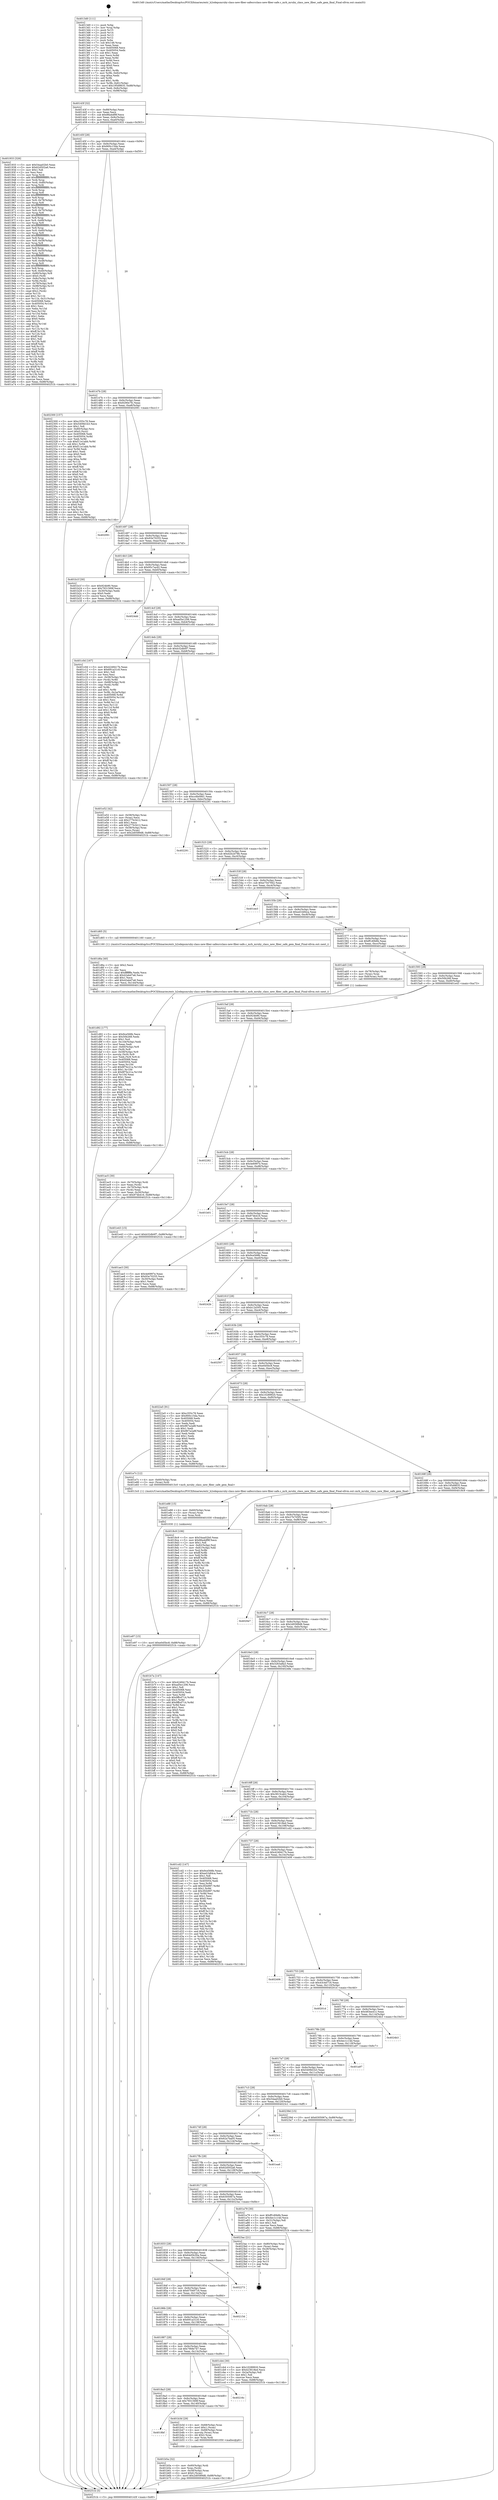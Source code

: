digraph "0x4013d0" {
  label = "0x4013d0 (/mnt/c/Users/mathe/Desktop/tcc/POCII/binaries/extr_h2odepsmruby-class-new-fiber-safesrcclass-new-fiber-safe.c_mrb_mruby_class_new_fiber_safe_gem_final_Final-ollvm.out::main(0))"
  labelloc = "t"
  node[shape=record]

  Entry [label="",width=0.3,height=0.3,shape=circle,fillcolor=black,style=filled]
  "0x40143f" [label="{
     0x40143f [32]\l
     | [instrs]\l
     &nbsp;&nbsp;0x40143f \<+6\>: mov -0x88(%rbp),%eax\l
     &nbsp;&nbsp;0x401445 \<+2\>: mov %eax,%ecx\l
     &nbsp;&nbsp;0x401447 \<+6\>: sub $0x86a4df9f,%ecx\l
     &nbsp;&nbsp;0x40144d \<+6\>: mov %eax,-0x9c(%rbp)\l
     &nbsp;&nbsp;0x401453 \<+6\>: mov %ecx,-0xa0(%rbp)\l
     &nbsp;&nbsp;0x401459 \<+6\>: je 0000000000401933 \<main+0x563\>\l
  }"]
  "0x401933" [label="{
     0x401933 [326]\l
     | [instrs]\l
     &nbsp;&nbsp;0x401933 \<+5\>: mov $0x54aa02b0,%eax\l
     &nbsp;&nbsp;0x401938 \<+5\>: mov $0x62d502a6,%ecx\l
     &nbsp;&nbsp;0x40193d \<+2\>: mov $0x1,%dl\l
     &nbsp;&nbsp;0x40193f \<+2\>: xor %esi,%esi\l
     &nbsp;&nbsp;0x401941 \<+3\>: mov %rsp,%rdi\l
     &nbsp;&nbsp;0x401944 \<+4\>: add $0xfffffffffffffff0,%rdi\l
     &nbsp;&nbsp;0x401948 \<+3\>: mov %rdi,%rsp\l
     &nbsp;&nbsp;0x40194b \<+4\>: mov %rdi,-0x80(%rbp)\l
     &nbsp;&nbsp;0x40194f \<+3\>: mov %rsp,%rdi\l
     &nbsp;&nbsp;0x401952 \<+4\>: add $0xfffffffffffffff0,%rdi\l
     &nbsp;&nbsp;0x401956 \<+3\>: mov %rdi,%rsp\l
     &nbsp;&nbsp;0x401959 \<+3\>: mov %rsp,%r8\l
     &nbsp;&nbsp;0x40195c \<+4\>: add $0xfffffffffffffff0,%r8\l
     &nbsp;&nbsp;0x401960 \<+3\>: mov %r8,%rsp\l
     &nbsp;&nbsp;0x401963 \<+4\>: mov %r8,-0x78(%rbp)\l
     &nbsp;&nbsp;0x401967 \<+3\>: mov %rsp,%r8\l
     &nbsp;&nbsp;0x40196a \<+4\>: add $0xfffffffffffffff0,%r8\l
     &nbsp;&nbsp;0x40196e \<+3\>: mov %r8,%rsp\l
     &nbsp;&nbsp;0x401971 \<+4\>: mov %r8,-0x70(%rbp)\l
     &nbsp;&nbsp;0x401975 \<+3\>: mov %rsp,%r8\l
     &nbsp;&nbsp;0x401978 \<+4\>: add $0xfffffffffffffff0,%r8\l
     &nbsp;&nbsp;0x40197c \<+3\>: mov %r8,%rsp\l
     &nbsp;&nbsp;0x40197f \<+4\>: mov %r8,-0x68(%rbp)\l
     &nbsp;&nbsp;0x401983 \<+3\>: mov %rsp,%r8\l
     &nbsp;&nbsp;0x401986 \<+4\>: add $0xfffffffffffffff0,%r8\l
     &nbsp;&nbsp;0x40198a \<+3\>: mov %r8,%rsp\l
     &nbsp;&nbsp;0x40198d \<+4\>: mov %r8,-0x60(%rbp)\l
     &nbsp;&nbsp;0x401991 \<+3\>: mov %rsp,%r8\l
     &nbsp;&nbsp;0x401994 \<+4\>: add $0xfffffffffffffff0,%r8\l
     &nbsp;&nbsp;0x401998 \<+3\>: mov %r8,%rsp\l
     &nbsp;&nbsp;0x40199b \<+4\>: mov %r8,-0x58(%rbp)\l
     &nbsp;&nbsp;0x40199f \<+3\>: mov %rsp,%r8\l
     &nbsp;&nbsp;0x4019a2 \<+4\>: add $0xfffffffffffffff0,%r8\l
     &nbsp;&nbsp;0x4019a6 \<+3\>: mov %r8,%rsp\l
     &nbsp;&nbsp;0x4019a9 \<+4\>: mov %r8,-0x50(%rbp)\l
     &nbsp;&nbsp;0x4019ad \<+3\>: mov %rsp,%r8\l
     &nbsp;&nbsp;0x4019b0 \<+4\>: add $0xfffffffffffffff0,%r8\l
     &nbsp;&nbsp;0x4019b4 \<+3\>: mov %r8,%rsp\l
     &nbsp;&nbsp;0x4019b7 \<+4\>: mov %r8,-0x48(%rbp)\l
     &nbsp;&nbsp;0x4019bb \<+3\>: mov %rsp,%r8\l
     &nbsp;&nbsp;0x4019be \<+4\>: add $0xfffffffffffffff0,%r8\l
     &nbsp;&nbsp;0x4019c2 \<+3\>: mov %r8,%rsp\l
     &nbsp;&nbsp;0x4019c5 \<+4\>: mov %r8,-0x40(%rbp)\l
     &nbsp;&nbsp;0x4019c9 \<+4\>: mov -0x80(%rbp),%r8\l
     &nbsp;&nbsp;0x4019cd \<+7\>: movl $0x0,(%r8)\l
     &nbsp;&nbsp;0x4019d4 \<+7\>: mov -0x8c(%rbp),%r9d\l
     &nbsp;&nbsp;0x4019db \<+3\>: mov %r9d,(%rdi)\l
     &nbsp;&nbsp;0x4019de \<+4\>: mov -0x78(%rbp),%r8\l
     &nbsp;&nbsp;0x4019e2 \<+7\>: mov -0x98(%rbp),%r10\l
     &nbsp;&nbsp;0x4019e9 \<+3\>: mov %r10,(%r8)\l
     &nbsp;&nbsp;0x4019ec \<+3\>: cmpl $0x2,(%rdi)\l
     &nbsp;&nbsp;0x4019ef \<+4\>: setne %r11b\l
     &nbsp;&nbsp;0x4019f3 \<+4\>: and $0x1,%r11b\l
     &nbsp;&nbsp;0x4019f7 \<+4\>: mov %r11b,-0x31(%rbp)\l
     &nbsp;&nbsp;0x4019fb \<+7\>: mov 0x405068,%ebx\l
     &nbsp;&nbsp;0x401a02 \<+8\>: mov 0x405054,%r14d\l
     &nbsp;&nbsp;0x401a0a \<+3\>: sub $0x1,%esi\l
     &nbsp;&nbsp;0x401a0d \<+3\>: mov %ebx,%r15d\l
     &nbsp;&nbsp;0x401a10 \<+3\>: add %esi,%r15d\l
     &nbsp;&nbsp;0x401a13 \<+4\>: imul %r15d,%ebx\l
     &nbsp;&nbsp;0x401a17 \<+3\>: and $0x1,%ebx\l
     &nbsp;&nbsp;0x401a1a \<+3\>: cmp $0x0,%ebx\l
     &nbsp;&nbsp;0x401a1d \<+4\>: sete %r11b\l
     &nbsp;&nbsp;0x401a21 \<+4\>: cmp $0xa,%r14d\l
     &nbsp;&nbsp;0x401a25 \<+4\>: setl %r12b\l
     &nbsp;&nbsp;0x401a29 \<+3\>: mov %r11b,%r13b\l
     &nbsp;&nbsp;0x401a2c \<+4\>: xor $0xff,%r13b\l
     &nbsp;&nbsp;0x401a30 \<+3\>: mov %r12b,%sil\l
     &nbsp;&nbsp;0x401a33 \<+4\>: xor $0xff,%sil\l
     &nbsp;&nbsp;0x401a37 \<+3\>: xor $0x1,%dl\l
     &nbsp;&nbsp;0x401a3a \<+3\>: mov %r13b,%dil\l
     &nbsp;&nbsp;0x401a3d \<+4\>: and $0xff,%dil\l
     &nbsp;&nbsp;0x401a41 \<+3\>: and %dl,%r11b\l
     &nbsp;&nbsp;0x401a44 \<+3\>: mov %sil,%r8b\l
     &nbsp;&nbsp;0x401a47 \<+4\>: and $0xff,%r8b\l
     &nbsp;&nbsp;0x401a4b \<+3\>: and %dl,%r12b\l
     &nbsp;&nbsp;0x401a4e \<+3\>: or %r11b,%dil\l
     &nbsp;&nbsp;0x401a51 \<+3\>: or %r12b,%r8b\l
     &nbsp;&nbsp;0x401a54 \<+3\>: xor %r8b,%dil\l
     &nbsp;&nbsp;0x401a57 \<+3\>: or %sil,%r13b\l
     &nbsp;&nbsp;0x401a5a \<+4\>: xor $0xff,%r13b\l
     &nbsp;&nbsp;0x401a5e \<+3\>: or $0x1,%dl\l
     &nbsp;&nbsp;0x401a61 \<+3\>: and %dl,%r13b\l
     &nbsp;&nbsp;0x401a64 \<+3\>: or %r13b,%dil\l
     &nbsp;&nbsp;0x401a67 \<+4\>: test $0x1,%dil\l
     &nbsp;&nbsp;0x401a6b \<+3\>: cmovne %ecx,%eax\l
     &nbsp;&nbsp;0x401a6e \<+6\>: mov %eax,-0x88(%rbp)\l
     &nbsp;&nbsp;0x401a74 \<+5\>: jmp 000000000040251b \<main+0x114b\>\l
  }"]
  "0x40145f" [label="{
     0x40145f [28]\l
     | [instrs]\l
     &nbsp;&nbsp;0x40145f \<+5\>: jmp 0000000000401464 \<main+0x94\>\l
     &nbsp;&nbsp;0x401464 \<+6\>: mov -0x9c(%rbp),%eax\l
     &nbsp;&nbsp;0x40146a \<+5\>: sub $0x900c15da,%eax\l
     &nbsp;&nbsp;0x40146f \<+6\>: mov %eax,-0xa4(%rbp)\l
     &nbsp;&nbsp;0x401475 \<+6\>: je 0000000000402300 \<main+0xf30\>\l
  }"]
  Exit [label="",width=0.3,height=0.3,shape=circle,fillcolor=black,style=filled,peripheries=2]
  "0x402300" [label="{
     0x402300 [157]\l
     | [instrs]\l
     &nbsp;&nbsp;0x402300 \<+5\>: mov $0xc355c78,%eax\l
     &nbsp;&nbsp;0x402305 \<+5\>: mov $0x5409d1b3,%ecx\l
     &nbsp;&nbsp;0x40230a \<+2\>: mov $0x1,%dl\l
     &nbsp;&nbsp;0x40230c \<+4\>: mov -0x80(%rbp),%rsi\l
     &nbsp;&nbsp;0x402310 \<+6\>: movl $0x0,(%rsi)\l
     &nbsp;&nbsp;0x402316 \<+7\>: mov 0x405068,%edi\l
     &nbsp;&nbsp;0x40231d \<+8\>: mov 0x405054,%r8d\l
     &nbsp;&nbsp;0x402325 \<+3\>: mov %edi,%r9d\l
     &nbsp;&nbsp;0x402328 \<+7\>: sub $0xf11e1abb,%r9d\l
     &nbsp;&nbsp;0x40232f \<+4\>: sub $0x1,%r9d\l
     &nbsp;&nbsp;0x402333 \<+7\>: add $0xf11e1abb,%r9d\l
     &nbsp;&nbsp;0x40233a \<+4\>: imul %r9d,%edi\l
     &nbsp;&nbsp;0x40233e \<+3\>: and $0x1,%edi\l
     &nbsp;&nbsp;0x402341 \<+3\>: cmp $0x0,%edi\l
     &nbsp;&nbsp;0x402344 \<+4\>: sete %r10b\l
     &nbsp;&nbsp;0x402348 \<+4\>: cmp $0xa,%r8d\l
     &nbsp;&nbsp;0x40234c \<+4\>: setl %r11b\l
     &nbsp;&nbsp;0x402350 \<+3\>: mov %r10b,%bl\l
     &nbsp;&nbsp;0x402353 \<+3\>: xor $0xff,%bl\l
     &nbsp;&nbsp;0x402356 \<+3\>: mov %r11b,%r14b\l
     &nbsp;&nbsp;0x402359 \<+4\>: xor $0xff,%r14b\l
     &nbsp;&nbsp;0x40235d \<+3\>: xor $0x0,%dl\l
     &nbsp;&nbsp;0x402360 \<+3\>: mov %bl,%r15b\l
     &nbsp;&nbsp;0x402363 \<+4\>: and $0x0,%r15b\l
     &nbsp;&nbsp;0x402367 \<+3\>: and %dl,%r10b\l
     &nbsp;&nbsp;0x40236a \<+3\>: mov %r14b,%r12b\l
     &nbsp;&nbsp;0x40236d \<+4\>: and $0x0,%r12b\l
     &nbsp;&nbsp;0x402371 \<+3\>: and %dl,%r11b\l
     &nbsp;&nbsp;0x402374 \<+3\>: or %r10b,%r15b\l
     &nbsp;&nbsp;0x402377 \<+3\>: or %r11b,%r12b\l
     &nbsp;&nbsp;0x40237a \<+3\>: xor %r12b,%r15b\l
     &nbsp;&nbsp;0x40237d \<+3\>: or %r14b,%bl\l
     &nbsp;&nbsp;0x402380 \<+3\>: xor $0xff,%bl\l
     &nbsp;&nbsp;0x402383 \<+3\>: or $0x0,%dl\l
     &nbsp;&nbsp;0x402386 \<+2\>: and %dl,%bl\l
     &nbsp;&nbsp;0x402388 \<+3\>: or %bl,%r15b\l
     &nbsp;&nbsp;0x40238b \<+4\>: test $0x1,%r15b\l
     &nbsp;&nbsp;0x40238f \<+3\>: cmovne %ecx,%eax\l
     &nbsp;&nbsp;0x402392 \<+6\>: mov %eax,-0x88(%rbp)\l
     &nbsp;&nbsp;0x402398 \<+5\>: jmp 000000000040251b \<main+0x114b\>\l
  }"]
  "0x40147b" [label="{
     0x40147b [28]\l
     | [instrs]\l
     &nbsp;&nbsp;0x40147b \<+5\>: jmp 0000000000401480 \<main+0xb0\>\l
     &nbsp;&nbsp;0x401480 \<+6\>: mov -0x9c(%rbp),%eax\l
     &nbsp;&nbsp;0x401486 \<+5\>: sub $0x9290e7fc,%eax\l
     &nbsp;&nbsp;0x40148b \<+6\>: mov %eax,-0xa8(%rbp)\l
     &nbsp;&nbsp;0x401491 \<+6\>: je 0000000000402091 \<main+0xcc1\>\l
  }"]
  "0x401e97" [label="{
     0x401e97 [15]\l
     | [instrs]\l
     &nbsp;&nbsp;0x401e97 \<+10\>: movl $0xe0d5bc8,-0x88(%rbp)\l
     &nbsp;&nbsp;0x401ea1 \<+5\>: jmp 000000000040251b \<main+0x114b\>\l
  }"]
  "0x402091" [label="{
     0x402091\l
  }", style=dashed]
  "0x401497" [label="{
     0x401497 [28]\l
     | [instrs]\l
     &nbsp;&nbsp;0x401497 \<+5\>: jmp 000000000040149c \<main+0xcc\>\l
     &nbsp;&nbsp;0x40149c \<+6\>: mov -0x9c(%rbp),%eax\l
     &nbsp;&nbsp;0x4014a2 \<+5\>: sub $0x93e70255,%eax\l
     &nbsp;&nbsp;0x4014a7 \<+6\>: mov %eax,-0xac(%rbp)\l
     &nbsp;&nbsp;0x4014ad \<+6\>: je 0000000000401b1f \<main+0x74f\>\l
  }"]
  "0x401e88" [label="{
     0x401e88 [15]\l
     | [instrs]\l
     &nbsp;&nbsp;0x401e88 \<+4\>: mov -0x60(%rbp),%rax\l
     &nbsp;&nbsp;0x401e8c \<+3\>: mov (%rax),%rax\l
     &nbsp;&nbsp;0x401e8f \<+3\>: mov %rax,%rdi\l
     &nbsp;&nbsp;0x401e92 \<+5\>: call 0000000000401030 \<free@plt\>\l
     | [calls]\l
     &nbsp;&nbsp;0x401030 \{1\} (unknown)\l
  }"]
  "0x401b1f" [label="{
     0x401b1f [30]\l
     | [instrs]\l
     &nbsp;&nbsp;0x401b1f \<+5\>: mov $0x924b90,%eax\l
     &nbsp;&nbsp;0x401b24 \<+5\>: mov $0x7931569f,%ecx\l
     &nbsp;&nbsp;0x401b29 \<+3\>: mov -0x30(%rbp),%edx\l
     &nbsp;&nbsp;0x401b2c \<+3\>: cmp $0x0,%edx\l
     &nbsp;&nbsp;0x401b2f \<+3\>: cmove %ecx,%eax\l
     &nbsp;&nbsp;0x401b32 \<+6\>: mov %eax,-0x88(%rbp)\l
     &nbsp;&nbsp;0x401b38 \<+5\>: jmp 000000000040251b \<main+0x114b\>\l
  }"]
  "0x4014b3" [label="{
     0x4014b3 [28]\l
     | [instrs]\l
     &nbsp;&nbsp;0x4014b3 \<+5\>: jmp 00000000004014b8 \<main+0xe8\>\l
     &nbsp;&nbsp;0x4014b8 \<+6\>: mov -0x9c(%rbp),%eax\l
     &nbsp;&nbsp;0x4014be \<+5\>: sub $0x95c7acd2,%eax\l
     &nbsp;&nbsp;0x4014c3 \<+6\>: mov %eax,-0xb0(%rbp)\l
     &nbsp;&nbsp;0x4014c9 \<+6\>: je 00000000004024dd \<main+0x110d\>\l
  }"]
  "0x401d92" [label="{
     0x401d92 [177]\l
     | [instrs]\l
     &nbsp;&nbsp;0x401d92 \<+5\>: mov $0x9ce568b,%ecx\l
     &nbsp;&nbsp;0x401d97 \<+5\>: mov $0x50b268,%edx\l
     &nbsp;&nbsp;0x401d9c \<+3\>: mov $0x1,%sil\l
     &nbsp;&nbsp;0x401d9f \<+6\>: mov -0x144(%rbp),%edi\l
     &nbsp;&nbsp;0x401da5 \<+3\>: imul %eax,%edi\l
     &nbsp;&nbsp;0x401da8 \<+4\>: mov -0x60(%rbp),%r8\l
     &nbsp;&nbsp;0x401dac \<+3\>: mov (%r8),%r8\l
     &nbsp;&nbsp;0x401daf \<+4\>: mov -0x58(%rbp),%r9\l
     &nbsp;&nbsp;0x401db3 \<+3\>: movslq (%r9),%r9\l
     &nbsp;&nbsp;0x401db6 \<+4\>: mov %edi,(%r8,%r9,4)\l
     &nbsp;&nbsp;0x401dba \<+7\>: mov 0x405068,%eax\l
     &nbsp;&nbsp;0x401dc1 \<+7\>: mov 0x405054,%edi\l
     &nbsp;&nbsp;0x401dc8 \<+3\>: mov %eax,%r10d\l
     &nbsp;&nbsp;0x401dcb \<+7\>: add $0x8f7bc21a,%r10d\l
     &nbsp;&nbsp;0x401dd2 \<+4\>: sub $0x1,%r10d\l
     &nbsp;&nbsp;0x401dd6 \<+7\>: sub $0x8f7bc21a,%r10d\l
     &nbsp;&nbsp;0x401ddd \<+4\>: imul %r10d,%eax\l
     &nbsp;&nbsp;0x401de1 \<+3\>: and $0x1,%eax\l
     &nbsp;&nbsp;0x401de4 \<+3\>: cmp $0x0,%eax\l
     &nbsp;&nbsp;0x401de7 \<+4\>: sete %r11b\l
     &nbsp;&nbsp;0x401deb \<+3\>: cmp $0xa,%edi\l
     &nbsp;&nbsp;0x401dee \<+3\>: setl %bl\l
     &nbsp;&nbsp;0x401df1 \<+3\>: mov %r11b,%r14b\l
     &nbsp;&nbsp;0x401df4 \<+4\>: xor $0xff,%r14b\l
     &nbsp;&nbsp;0x401df8 \<+3\>: mov %bl,%r15b\l
     &nbsp;&nbsp;0x401dfb \<+4\>: xor $0xff,%r15b\l
     &nbsp;&nbsp;0x401dff \<+4\>: xor $0x0,%sil\l
     &nbsp;&nbsp;0x401e03 \<+3\>: mov %r14b,%r12b\l
     &nbsp;&nbsp;0x401e06 \<+4\>: and $0x0,%r12b\l
     &nbsp;&nbsp;0x401e0a \<+3\>: and %sil,%r11b\l
     &nbsp;&nbsp;0x401e0d \<+3\>: mov %r15b,%r13b\l
     &nbsp;&nbsp;0x401e10 \<+4\>: and $0x0,%r13b\l
     &nbsp;&nbsp;0x401e14 \<+3\>: and %sil,%bl\l
     &nbsp;&nbsp;0x401e17 \<+3\>: or %r11b,%r12b\l
     &nbsp;&nbsp;0x401e1a \<+3\>: or %bl,%r13b\l
     &nbsp;&nbsp;0x401e1d \<+3\>: xor %r13b,%r12b\l
     &nbsp;&nbsp;0x401e20 \<+3\>: or %r15b,%r14b\l
     &nbsp;&nbsp;0x401e23 \<+4\>: xor $0xff,%r14b\l
     &nbsp;&nbsp;0x401e27 \<+4\>: or $0x0,%sil\l
     &nbsp;&nbsp;0x401e2b \<+3\>: and %sil,%r14b\l
     &nbsp;&nbsp;0x401e2e \<+3\>: or %r14b,%r12b\l
     &nbsp;&nbsp;0x401e31 \<+4\>: test $0x1,%r12b\l
     &nbsp;&nbsp;0x401e35 \<+3\>: cmovne %edx,%ecx\l
     &nbsp;&nbsp;0x401e38 \<+6\>: mov %ecx,-0x88(%rbp)\l
     &nbsp;&nbsp;0x401e3e \<+5\>: jmp 000000000040251b \<main+0x114b\>\l
  }"]
  "0x4024dd" [label="{
     0x4024dd\l
  }", style=dashed]
  "0x4014cf" [label="{
     0x4014cf [28]\l
     | [instrs]\l
     &nbsp;&nbsp;0x4014cf \<+5\>: jmp 00000000004014d4 \<main+0x104\>\l
     &nbsp;&nbsp;0x4014d4 \<+6\>: mov -0x9c(%rbp),%eax\l
     &nbsp;&nbsp;0x4014da \<+5\>: sub $0xad5e1206,%eax\l
     &nbsp;&nbsp;0x4014df \<+6\>: mov %eax,-0xb4(%rbp)\l
     &nbsp;&nbsp;0x4014e5 \<+6\>: je 0000000000401c0d \<main+0x83d\>\l
  }"]
  "0x401d6a" [label="{
     0x401d6a [40]\l
     | [instrs]\l
     &nbsp;&nbsp;0x401d6a \<+5\>: mov $0x2,%ecx\l
     &nbsp;&nbsp;0x401d6f \<+1\>: cltd\l
     &nbsp;&nbsp;0x401d70 \<+2\>: idiv %ecx\l
     &nbsp;&nbsp;0x401d72 \<+6\>: imul $0xfffffffe,%edx,%ecx\l
     &nbsp;&nbsp;0x401d78 \<+6\>: sub $0x42abd7a6,%ecx\l
     &nbsp;&nbsp;0x401d7e \<+3\>: add $0x1,%ecx\l
     &nbsp;&nbsp;0x401d81 \<+6\>: add $0x42abd7a6,%ecx\l
     &nbsp;&nbsp;0x401d87 \<+6\>: mov %ecx,-0x144(%rbp)\l
     &nbsp;&nbsp;0x401d8d \<+5\>: call 0000000000401160 \<next_i\>\l
     | [calls]\l
     &nbsp;&nbsp;0x401160 \{1\} (/mnt/c/Users/mathe/Desktop/tcc/POCII/binaries/extr_h2odepsmruby-class-new-fiber-safesrcclass-new-fiber-safe.c_mrb_mruby_class_new_fiber_safe_gem_final_Final-ollvm.out::next_i)\l
  }"]
  "0x401c0d" [label="{
     0x401c0d [167]\l
     | [instrs]\l
     &nbsp;&nbsp;0x401c0d \<+5\>: mov $0x4249417b,%eax\l
     &nbsp;&nbsp;0x401c12 \<+5\>: mov $0x691a31c0,%ecx\l
     &nbsp;&nbsp;0x401c17 \<+2\>: mov $0x1,%dl\l
     &nbsp;&nbsp;0x401c19 \<+2\>: xor %esi,%esi\l
     &nbsp;&nbsp;0x401c1b \<+4\>: mov -0x58(%rbp),%rdi\l
     &nbsp;&nbsp;0x401c1f \<+3\>: mov (%rdi),%r8d\l
     &nbsp;&nbsp;0x401c22 \<+4\>: mov -0x68(%rbp),%rdi\l
     &nbsp;&nbsp;0x401c26 \<+3\>: cmp (%rdi),%r8d\l
     &nbsp;&nbsp;0x401c29 \<+4\>: setl %r9b\l
     &nbsp;&nbsp;0x401c2d \<+4\>: and $0x1,%r9b\l
     &nbsp;&nbsp;0x401c31 \<+4\>: mov %r9b,-0x2a(%rbp)\l
     &nbsp;&nbsp;0x401c35 \<+8\>: mov 0x405068,%r8d\l
     &nbsp;&nbsp;0x401c3d \<+8\>: mov 0x405054,%r10d\l
     &nbsp;&nbsp;0x401c45 \<+3\>: sub $0x1,%esi\l
     &nbsp;&nbsp;0x401c48 \<+3\>: mov %r8d,%r11d\l
     &nbsp;&nbsp;0x401c4b \<+3\>: add %esi,%r11d\l
     &nbsp;&nbsp;0x401c4e \<+4\>: imul %r11d,%r8d\l
     &nbsp;&nbsp;0x401c52 \<+4\>: and $0x1,%r8d\l
     &nbsp;&nbsp;0x401c56 \<+4\>: cmp $0x0,%r8d\l
     &nbsp;&nbsp;0x401c5a \<+4\>: sete %r9b\l
     &nbsp;&nbsp;0x401c5e \<+4\>: cmp $0xa,%r10d\l
     &nbsp;&nbsp;0x401c62 \<+3\>: setl %bl\l
     &nbsp;&nbsp;0x401c65 \<+3\>: mov %r9b,%r14b\l
     &nbsp;&nbsp;0x401c68 \<+4\>: xor $0xff,%r14b\l
     &nbsp;&nbsp;0x401c6c \<+3\>: mov %bl,%r15b\l
     &nbsp;&nbsp;0x401c6f \<+4\>: xor $0xff,%r15b\l
     &nbsp;&nbsp;0x401c73 \<+3\>: xor $0x1,%dl\l
     &nbsp;&nbsp;0x401c76 \<+3\>: mov %r14b,%r12b\l
     &nbsp;&nbsp;0x401c79 \<+4\>: and $0xff,%r12b\l
     &nbsp;&nbsp;0x401c7d \<+3\>: and %dl,%r9b\l
     &nbsp;&nbsp;0x401c80 \<+3\>: mov %r15b,%r13b\l
     &nbsp;&nbsp;0x401c83 \<+4\>: and $0xff,%r13b\l
     &nbsp;&nbsp;0x401c87 \<+2\>: and %dl,%bl\l
     &nbsp;&nbsp;0x401c89 \<+3\>: or %r9b,%r12b\l
     &nbsp;&nbsp;0x401c8c \<+3\>: or %bl,%r13b\l
     &nbsp;&nbsp;0x401c8f \<+3\>: xor %r13b,%r12b\l
     &nbsp;&nbsp;0x401c92 \<+3\>: or %r15b,%r14b\l
     &nbsp;&nbsp;0x401c95 \<+4\>: xor $0xff,%r14b\l
     &nbsp;&nbsp;0x401c99 \<+3\>: or $0x1,%dl\l
     &nbsp;&nbsp;0x401c9c \<+3\>: and %dl,%r14b\l
     &nbsp;&nbsp;0x401c9f \<+3\>: or %r14b,%r12b\l
     &nbsp;&nbsp;0x401ca2 \<+4\>: test $0x1,%r12b\l
     &nbsp;&nbsp;0x401ca6 \<+3\>: cmovne %ecx,%eax\l
     &nbsp;&nbsp;0x401ca9 \<+6\>: mov %eax,-0x88(%rbp)\l
     &nbsp;&nbsp;0x401caf \<+5\>: jmp 000000000040251b \<main+0x114b\>\l
  }"]
  "0x4014eb" [label="{
     0x4014eb [28]\l
     | [instrs]\l
     &nbsp;&nbsp;0x4014eb \<+5\>: jmp 00000000004014f0 \<main+0x120\>\l
     &nbsp;&nbsp;0x4014f0 \<+6\>: mov -0x9c(%rbp),%eax\l
     &nbsp;&nbsp;0x4014f6 \<+5\>: sub $0xb32db0f7,%eax\l
     &nbsp;&nbsp;0x4014fb \<+6\>: mov %eax,-0xb8(%rbp)\l
     &nbsp;&nbsp;0x401501 \<+6\>: je 0000000000401e52 \<main+0xa82\>\l
  }"]
  "0x401b5a" [label="{
     0x401b5a [32]\l
     | [instrs]\l
     &nbsp;&nbsp;0x401b5a \<+4\>: mov -0x60(%rbp),%rdi\l
     &nbsp;&nbsp;0x401b5e \<+3\>: mov %rax,(%rdi)\l
     &nbsp;&nbsp;0x401b61 \<+4\>: mov -0x58(%rbp),%rax\l
     &nbsp;&nbsp;0x401b65 \<+6\>: movl $0x0,(%rax)\l
     &nbsp;&nbsp;0x401b6b \<+10\>: movl $0x2d0589d8,-0x88(%rbp)\l
     &nbsp;&nbsp;0x401b75 \<+5\>: jmp 000000000040251b \<main+0x114b\>\l
  }"]
  "0x401e52" [label="{
     0x401e52 [42]\l
     | [instrs]\l
     &nbsp;&nbsp;0x401e52 \<+4\>: mov -0x58(%rbp),%rax\l
     &nbsp;&nbsp;0x401e56 \<+2\>: mov (%rax),%ecx\l
     &nbsp;&nbsp;0x401e58 \<+6\>: sub $0x277b3412,%ecx\l
     &nbsp;&nbsp;0x401e5e \<+3\>: add $0x1,%ecx\l
     &nbsp;&nbsp;0x401e61 \<+6\>: add $0x277b3412,%ecx\l
     &nbsp;&nbsp;0x401e67 \<+4\>: mov -0x58(%rbp),%rax\l
     &nbsp;&nbsp;0x401e6b \<+2\>: mov %ecx,(%rax)\l
     &nbsp;&nbsp;0x401e6d \<+10\>: movl $0x2d0589d8,-0x88(%rbp)\l
     &nbsp;&nbsp;0x401e77 \<+5\>: jmp 000000000040251b \<main+0x114b\>\l
  }"]
  "0x401507" [label="{
     0x401507 [28]\l
     | [instrs]\l
     &nbsp;&nbsp;0x401507 \<+5\>: jmp 000000000040150c \<main+0x13c\>\l
     &nbsp;&nbsp;0x40150c \<+6\>: mov -0x9c(%rbp),%eax\l
     &nbsp;&nbsp;0x401512 \<+5\>: sub $0xcc6b09d1,%eax\l
     &nbsp;&nbsp;0x401517 \<+6\>: mov %eax,-0xbc(%rbp)\l
     &nbsp;&nbsp;0x40151d \<+6\>: je 0000000000402291 \<main+0xec1\>\l
  }"]
  "0x4018bf" [label="{
     0x4018bf\l
  }", style=dashed]
  "0x402291" [label="{
     0x402291\l
  }", style=dashed]
  "0x401523" [label="{
     0x401523 [28]\l
     | [instrs]\l
     &nbsp;&nbsp;0x401523 \<+5\>: jmp 0000000000401528 \<main+0x158\>\l
     &nbsp;&nbsp;0x401528 \<+6\>: mov -0x9c(%rbp),%eax\l
     &nbsp;&nbsp;0x40152e \<+5\>: sub $0xd2b2d78b,%eax\l
     &nbsp;&nbsp;0x401533 \<+6\>: mov %eax,-0xc0(%rbp)\l
     &nbsp;&nbsp;0x401539 \<+6\>: je 000000000040203b \<main+0xc6b\>\l
  }"]
  "0x401b3d" [label="{
     0x401b3d [29]\l
     | [instrs]\l
     &nbsp;&nbsp;0x401b3d \<+4\>: mov -0x68(%rbp),%rax\l
     &nbsp;&nbsp;0x401b41 \<+6\>: movl $0x1,(%rax)\l
     &nbsp;&nbsp;0x401b47 \<+4\>: mov -0x68(%rbp),%rax\l
     &nbsp;&nbsp;0x401b4b \<+3\>: movslq (%rax),%rax\l
     &nbsp;&nbsp;0x401b4e \<+4\>: shl $0x2,%rax\l
     &nbsp;&nbsp;0x401b52 \<+3\>: mov %rax,%rdi\l
     &nbsp;&nbsp;0x401b55 \<+5\>: call 0000000000401050 \<malloc@plt\>\l
     | [calls]\l
     &nbsp;&nbsp;0x401050 \{1\} (unknown)\l
  }"]
  "0x40203b" [label="{
     0x40203b\l
  }", style=dashed]
  "0x40153f" [label="{
     0x40153f [28]\l
     | [instrs]\l
     &nbsp;&nbsp;0x40153f \<+5\>: jmp 0000000000401544 \<main+0x174\>\l
     &nbsp;&nbsp;0x401544 \<+6\>: mov -0x9c(%rbp),%eax\l
     &nbsp;&nbsp;0x40154a \<+5\>: sub $0xe7547942,%eax\l
     &nbsp;&nbsp;0x40154f \<+6\>: mov %eax,-0xc4(%rbp)\l
     &nbsp;&nbsp;0x401555 \<+6\>: je 0000000000401ee3 \<main+0xb13\>\l
  }"]
  "0x4018a3" [label="{
     0x4018a3 [28]\l
     | [instrs]\l
     &nbsp;&nbsp;0x4018a3 \<+5\>: jmp 00000000004018a8 \<main+0x4d8\>\l
     &nbsp;&nbsp;0x4018a8 \<+6\>: mov -0x9c(%rbp),%eax\l
     &nbsp;&nbsp;0x4018ae \<+5\>: sub $0x7931569f,%eax\l
     &nbsp;&nbsp;0x4018b3 \<+6\>: mov %eax,-0x140(%rbp)\l
     &nbsp;&nbsp;0x4018b9 \<+6\>: je 0000000000401b3d \<main+0x76d\>\l
  }"]
  "0x401ee3" [label="{
     0x401ee3\l
  }", style=dashed]
  "0x40155b" [label="{
     0x40155b [28]\l
     | [instrs]\l
     &nbsp;&nbsp;0x40155b \<+5\>: jmp 0000000000401560 \<main+0x190\>\l
     &nbsp;&nbsp;0x401560 \<+6\>: mov -0x9c(%rbp),%eax\l
     &nbsp;&nbsp;0x401566 \<+5\>: sub $0xed1b84ca,%eax\l
     &nbsp;&nbsp;0x40156b \<+6\>: mov %eax,-0xc8(%rbp)\l
     &nbsp;&nbsp;0x401571 \<+6\>: je 0000000000401d65 \<main+0x995\>\l
  }"]
  "0x40216c" [label="{
     0x40216c\l
  }", style=dashed]
  "0x401d65" [label="{
     0x401d65 [5]\l
     | [instrs]\l
     &nbsp;&nbsp;0x401d65 \<+5\>: call 0000000000401160 \<next_i\>\l
     | [calls]\l
     &nbsp;&nbsp;0x401160 \{1\} (/mnt/c/Users/mathe/Desktop/tcc/POCII/binaries/extr_h2odepsmruby-class-new-fiber-safesrcclass-new-fiber-safe.c_mrb_mruby_class_new_fiber_safe_gem_final_Final-ollvm.out::next_i)\l
  }"]
  "0x401577" [label="{
     0x401577 [28]\l
     | [instrs]\l
     &nbsp;&nbsp;0x401577 \<+5\>: jmp 000000000040157c \<main+0x1ac\>\l
     &nbsp;&nbsp;0x40157c \<+6\>: mov -0x9c(%rbp),%eax\l
     &nbsp;&nbsp;0x401582 \<+5\>: sub $0xff1d0b6b,%eax\l
     &nbsp;&nbsp;0x401587 \<+6\>: mov %eax,-0xcc(%rbp)\l
     &nbsp;&nbsp;0x40158d \<+6\>: je 0000000000401ab5 \<main+0x6e5\>\l
  }"]
  "0x401887" [label="{
     0x401887 [28]\l
     | [instrs]\l
     &nbsp;&nbsp;0x401887 \<+5\>: jmp 000000000040188c \<main+0x4bc\>\l
     &nbsp;&nbsp;0x40188c \<+6\>: mov -0x9c(%rbp),%eax\l
     &nbsp;&nbsp;0x401892 \<+5\>: sub $0x790fe747,%eax\l
     &nbsp;&nbsp;0x401897 \<+6\>: mov %eax,-0x13c(%rbp)\l
     &nbsp;&nbsp;0x40189d \<+6\>: je 000000000040216c \<main+0xd9c\>\l
  }"]
  "0x401ab5" [label="{
     0x401ab5 [16]\l
     | [instrs]\l
     &nbsp;&nbsp;0x401ab5 \<+4\>: mov -0x78(%rbp),%rax\l
     &nbsp;&nbsp;0x401ab9 \<+3\>: mov (%rax),%rax\l
     &nbsp;&nbsp;0x401abc \<+4\>: mov 0x8(%rax),%rdi\l
     &nbsp;&nbsp;0x401ac0 \<+5\>: call 0000000000401060 \<atoi@plt\>\l
     | [calls]\l
     &nbsp;&nbsp;0x401060 \{1\} (unknown)\l
  }"]
  "0x401593" [label="{
     0x401593 [28]\l
     | [instrs]\l
     &nbsp;&nbsp;0x401593 \<+5\>: jmp 0000000000401598 \<main+0x1c8\>\l
     &nbsp;&nbsp;0x401598 \<+6\>: mov -0x9c(%rbp),%eax\l
     &nbsp;&nbsp;0x40159e \<+5\>: sub $0x50b268,%eax\l
     &nbsp;&nbsp;0x4015a3 \<+6\>: mov %eax,-0xd0(%rbp)\l
     &nbsp;&nbsp;0x4015a9 \<+6\>: je 0000000000401e43 \<main+0xa73\>\l
  }"]
  "0x401cb4" [label="{
     0x401cb4 [30]\l
     | [instrs]\l
     &nbsp;&nbsp;0x401cb4 \<+5\>: mov $0x10289920,%eax\l
     &nbsp;&nbsp;0x401cb9 \<+5\>: mov $0x423618ed,%ecx\l
     &nbsp;&nbsp;0x401cbe \<+3\>: mov -0x2a(%rbp),%dl\l
     &nbsp;&nbsp;0x401cc1 \<+3\>: test $0x1,%dl\l
     &nbsp;&nbsp;0x401cc4 \<+3\>: cmovne %ecx,%eax\l
     &nbsp;&nbsp;0x401cc7 \<+6\>: mov %eax,-0x88(%rbp)\l
     &nbsp;&nbsp;0x401ccd \<+5\>: jmp 000000000040251b \<main+0x114b\>\l
  }"]
  "0x401e43" [label="{
     0x401e43 [15]\l
     | [instrs]\l
     &nbsp;&nbsp;0x401e43 \<+10\>: movl $0xb32db0f7,-0x88(%rbp)\l
     &nbsp;&nbsp;0x401e4d \<+5\>: jmp 000000000040251b \<main+0x114b\>\l
  }"]
  "0x4015af" [label="{
     0x4015af [28]\l
     | [instrs]\l
     &nbsp;&nbsp;0x4015af \<+5\>: jmp 00000000004015b4 \<main+0x1e4\>\l
     &nbsp;&nbsp;0x4015b4 \<+6\>: mov -0x9c(%rbp),%eax\l
     &nbsp;&nbsp;0x4015ba \<+5\>: sub $0x924b90,%eax\l
     &nbsp;&nbsp;0x4015bf \<+6\>: mov %eax,-0xd4(%rbp)\l
     &nbsp;&nbsp;0x4015c5 \<+6\>: je 0000000000402282 \<main+0xeb2\>\l
  }"]
  "0x40186b" [label="{
     0x40186b [28]\l
     | [instrs]\l
     &nbsp;&nbsp;0x40186b \<+5\>: jmp 0000000000401870 \<main+0x4a0\>\l
     &nbsp;&nbsp;0x401870 \<+6\>: mov -0x9c(%rbp),%eax\l
     &nbsp;&nbsp;0x401876 \<+5\>: sub $0x691a31c0,%eax\l
     &nbsp;&nbsp;0x40187b \<+6\>: mov %eax,-0x138(%rbp)\l
     &nbsp;&nbsp;0x401881 \<+6\>: je 0000000000401cb4 \<main+0x8e4\>\l
  }"]
  "0x402282" [label="{
     0x402282\l
  }", style=dashed]
  "0x4015cb" [label="{
     0x4015cb [28]\l
     | [instrs]\l
     &nbsp;&nbsp;0x4015cb \<+5\>: jmp 00000000004015d0 \<main+0x200\>\l
     &nbsp;&nbsp;0x4015d0 \<+6\>: mov -0x9c(%rbp),%eax\l
     &nbsp;&nbsp;0x4015d6 \<+5\>: sub $0x4e6997e,%eax\l
     &nbsp;&nbsp;0x4015db \<+6\>: mov %eax,-0xd8(%rbp)\l
     &nbsp;&nbsp;0x4015e1 \<+6\>: je 0000000000401b01 \<main+0x731\>\l
  }"]
  "0x40215d" [label="{
     0x40215d\l
  }", style=dashed]
  "0x401b01" [label="{
     0x401b01\l
  }", style=dashed]
  "0x4015e7" [label="{
     0x4015e7 [28]\l
     | [instrs]\l
     &nbsp;&nbsp;0x4015e7 \<+5\>: jmp 00000000004015ec \<main+0x21c\>\l
     &nbsp;&nbsp;0x4015ec \<+6\>: mov -0x9c(%rbp),%eax\l
     &nbsp;&nbsp;0x4015f2 \<+5\>: sub $0x974b416,%eax\l
     &nbsp;&nbsp;0x4015f7 \<+6\>: mov %eax,-0xdc(%rbp)\l
     &nbsp;&nbsp;0x4015fd \<+6\>: je 0000000000401ae3 \<main+0x713\>\l
  }"]
  "0x40184f" [label="{
     0x40184f [28]\l
     | [instrs]\l
     &nbsp;&nbsp;0x40184f \<+5\>: jmp 0000000000401854 \<main+0x484\>\l
     &nbsp;&nbsp;0x401854 \<+6\>: mov -0x9c(%rbp),%eax\l
     &nbsp;&nbsp;0x40185a \<+5\>: sub $0x67049716,%eax\l
     &nbsp;&nbsp;0x40185f \<+6\>: mov %eax,-0x134(%rbp)\l
     &nbsp;&nbsp;0x401865 \<+6\>: je 000000000040215d \<main+0xd8d\>\l
  }"]
  "0x401ae3" [label="{
     0x401ae3 [30]\l
     | [instrs]\l
     &nbsp;&nbsp;0x401ae3 \<+5\>: mov $0x4e6997e,%eax\l
     &nbsp;&nbsp;0x401ae8 \<+5\>: mov $0x93e70255,%ecx\l
     &nbsp;&nbsp;0x401aed \<+3\>: mov -0x30(%rbp),%edx\l
     &nbsp;&nbsp;0x401af0 \<+3\>: cmp $0x1,%edx\l
     &nbsp;&nbsp;0x401af3 \<+3\>: cmovl %ecx,%eax\l
     &nbsp;&nbsp;0x401af6 \<+6\>: mov %eax,-0x88(%rbp)\l
     &nbsp;&nbsp;0x401afc \<+5\>: jmp 000000000040251b \<main+0x114b\>\l
  }"]
  "0x401603" [label="{
     0x401603 [28]\l
     | [instrs]\l
     &nbsp;&nbsp;0x401603 \<+5\>: jmp 0000000000401608 \<main+0x238\>\l
     &nbsp;&nbsp;0x401608 \<+6\>: mov -0x9c(%rbp),%eax\l
     &nbsp;&nbsp;0x40160e \<+5\>: sub $0x9ce568b,%eax\l
     &nbsp;&nbsp;0x401613 \<+6\>: mov %eax,-0xe0(%rbp)\l
     &nbsp;&nbsp;0x401619 \<+6\>: je 000000000040242b \<main+0x105b\>\l
  }"]
  "0x402273" [label="{
     0x402273\l
  }", style=dashed]
  "0x40242b" [label="{
     0x40242b\l
  }", style=dashed]
  "0x40161f" [label="{
     0x40161f [28]\l
     | [instrs]\l
     &nbsp;&nbsp;0x40161f \<+5\>: jmp 0000000000401624 \<main+0x254\>\l
     &nbsp;&nbsp;0x401624 \<+6\>: mov -0x9c(%rbp),%eax\l
     &nbsp;&nbsp;0x40162a \<+5\>: sub $0xb12d305,%eax\l
     &nbsp;&nbsp;0x40162f \<+6\>: mov %eax,-0xe4(%rbp)\l
     &nbsp;&nbsp;0x401635 \<+6\>: je 0000000000401f76 \<main+0xba6\>\l
  }"]
  "0x401833" [label="{
     0x401833 [28]\l
     | [instrs]\l
     &nbsp;&nbsp;0x401833 \<+5\>: jmp 0000000000401838 \<main+0x468\>\l
     &nbsp;&nbsp;0x401838 \<+6\>: mov -0x9c(%rbp),%eax\l
     &nbsp;&nbsp;0x40183e \<+5\>: sub $0x64d5b30a,%eax\l
     &nbsp;&nbsp;0x401843 \<+6\>: mov %eax,-0x130(%rbp)\l
     &nbsp;&nbsp;0x401849 \<+6\>: je 0000000000402273 \<main+0xea3\>\l
  }"]
  "0x401f76" [label="{
     0x401f76\l
  }", style=dashed]
  "0x40163b" [label="{
     0x40163b [28]\l
     | [instrs]\l
     &nbsp;&nbsp;0x40163b \<+5\>: jmp 0000000000401640 \<main+0x270\>\l
     &nbsp;&nbsp;0x401640 \<+6\>: mov -0x9c(%rbp),%eax\l
     &nbsp;&nbsp;0x401646 \<+5\>: sub $0xc355c78,%eax\l
     &nbsp;&nbsp;0x40164b \<+6\>: mov %eax,-0xe8(%rbp)\l
     &nbsp;&nbsp;0x401651 \<+6\>: je 0000000000402507 \<main+0x1137\>\l
  }"]
  "0x4023ac" [label="{
     0x4023ac [21]\l
     | [instrs]\l
     &nbsp;&nbsp;0x4023ac \<+4\>: mov -0x80(%rbp),%rax\l
     &nbsp;&nbsp;0x4023b0 \<+2\>: mov (%rax),%eax\l
     &nbsp;&nbsp;0x4023b2 \<+4\>: lea -0x28(%rbp),%rsp\l
     &nbsp;&nbsp;0x4023b6 \<+1\>: pop %rbx\l
     &nbsp;&nbsp;0x4023b7 \<+2\>: pop %r12\l
     &nbsp;&nbsp;0x4023b9 \<+2\>: pop %r13\l
     &nbsp;&nbsp;0x4023bb \<+2\>: pop %r14\l
     &nbsp;&nbsp;0x4023bd \<+2\>: pop %r15\l
     &nbsp;&nbsp;0x4023bf \<+1\>: pop %rbp\l
     &nbsp;&nbsp;0x4023c0 \<+1\>: ret\l
  }"]
  "0x402507" [label="{
     0x402507\l
  }", style=dashed]
  "0x401657" [label="{
     0x401657 [28]\l
     | [instrs]\l
     &nbsp;&nbsp;0x401657 \<+5\>: jmp 000000000040165c \<main+0x28c\>\l
     &nbsp;&nbsp;0x40165c \<+6\>: mov -0x9c(%rbp),%eax\l
     &nbsp;&nbsp;0x401662 \<+5\>: sub $0xe0d5bc8,%eax\l
     &nbsp;&nbsp;0x401667 \<+6\>: mov %eax,-0xec(%rbp)\l
     &nbsp;&nbsp;0x40166d \<+6\>: je 00000000004022a5 \<main+0xed5\>\l
  }"]
  "0x401ac5" [label="{
     0x401ac5 [30]\l
     | [instrs]\l
     &nbsp;&nbsp;0x401ac5 \<+4\>: mov -0x70(%rbp),%rdi\l
     &nbsp;&nbsp;0x401ac9 \<+2\>: mov %eax,(%rdi)\l
     &nbsp;&nbsp;0x401acb \<+4\>: mov -0x70(%rbp),%rdi\l
     &nbsp;&nbsp;0x401acf \<+2\>: mov (%rdi),%eax\l
     &nbsp;&nbsp;0x401ad1 \<+3\>: mov %eax,-0x30(%rbp)\l
     &nbsp;&nbsp;0x401ad4 \<+10\>: movl $0x974b416,-0x88(%rbp)\l
     &nbsp;&nbsp;0x401ade \<+5\>: jmp 000000000040251b \<main+0x114b\>\l
  }"]
  "0x4022a5" [label="{
     0x4022a5 [91]\l
     | [instrs]\l
     &nbsp;&nbsp;0x4022a5 \<+5\>: mov $0xc355c78,%eax\l
     &nbsp;&nbsp;0x4022aa \<+5\>: mov $0x900c15da,%ecx\l
     &nbsp;&nbsp;0x4022af \<+7\>: mov 0x405068,%edx\l
     &nbsp;&nbsp;0x4022b6 \<+7\>: mov 0x405054,%esi\l
     &nbsp;&nbsp;0x4022bd \<+2\>: mov %edx,%edi\l
     &nbsp;&nbsp;0x4022bf \<+6\>: sub $0x967a2a8f,%edi\l
     &nbsp;&nbsp;0x4022c5 \<+3\>: sub $0x1,%edi\l
     &nbsp;&nbsp;0x4022c8 \<+6\>: add $0x967a2a8f,%edi\l
     &nbsp;&nbsp;0x4022ce \<+3\>: imul %edi,%edx\l
     &nbsp;&nbsp;0x4022d1 \<+3\>: and $0x1,%edx\l
     &nbsp;&nbsp;0x4022d4 \<+3\>: cmp $0x0,%edx\l
     &nbsp;&nbsp;0x4022d7 \<+4\>: sete %r8b\l
     &nbsp;&nbsp;0x4022db \<+3\>: cmp $0xa,%esi\l
     &nbsp;&nbsp;0x4022de \<+4\>: setl %r9b\l
     &nbsp;&nbsp;0x4022e2 \<+3\>: mov %r8b,%r10b\l
     &nbsp;&nbsp;0x4022e5 \<+3\>: and %r9b,%r10b\l
     &nbsp;&nbsp;0x4022e8 \<+3\>: xor %r9b,%r8b\l
     &nbsp;&nbsp;0x4022eb \<+3\>: or %r8b,%r10b\l
     &nbsp;&nbsp;0x4022ee \<+4\>: test $0x1,%r10b\l
     &nbsp;&nbsp;0x4022f2 \<+3\>: cmovne %ecx,%eax\l
     &nbsp;&nbsp;0x4022f5 \<+6\>: mov %eax,-0x88(%rbp)\l
     &nbsp;&nbsp;0x4022fb \<+5\>: jmp 000000000040251b \<main+0x114b\>\l
  }"]
  "0x401673" [label="{
     0x401673 [28]\l
     | [instrs]\l
     &nbsp;&nbsp;0x401673 \<+5\>: jmp 0000000000401678 \<main+0x2a8\>\l
     &nbsp;&nbsp;0x401678 \<+6\>: mov -0x9c(%rbp),%eax\l
     &nbsp;&nbsp;0x40167e \<+5\>: sub $0x10289920,%eax\l
     &nbsp;&nbsp;0x401683 \<+6\>: mov %eax,-0xf0(%rbp)\l
     &nbsp;&nbsp;0x401689 \<+6\>: je 0000000000401e7c \<main+0xaac\>\l
  }"]
  "0x401817" [label="{
     0x401817 [28]\l
     | [instrs]\l
     &nbsp;&nbsp;0x401817 \<+5\>: jmp 000000000040181c \<main+0x44c\>\l
     &nbsp;&nbsp;0x40181c \<+6\>: mov -0x9c(%rbp),%eax\l
     &nbsp;&nbsp;0x401822 \<+5\>: sub $0x6305067a,%eax\l
     &nbsp;&nbsp;0x401827 \<+6\>: mov %eax,-0x12c(%rbp)\l
     &nbsp;&nbsp;0x40182d \<+6\>: je 00000000004023ac \<main+0xfdc\>\l
  }"]
  "0x401e7c" [label="{
     0x401e7c [12]\l
     | [instrs]\l
     &nbsp;&nbsp;0x401e7c \<+4\>: mov -0x60(%rbp),%rax\l
     &nbsp;&nbsp;0x401e80 \<+3\>: mov (%rax),%rdi\l
     &nbsp;&nbsp;0x401e83 \<+5\>: call 00000000004013c0 \<mrb_mruby_class_new_fiber_safe_gem_final\>\l
     | [calls]\l
     &nbsp;&nbsp;0x4013c0 \{1\} (/mnt/c/Users/mathe/Desktop/tcc/POCII/binaries/extr_h2odepsmruby-class-new-fiber-safesrcclass-new-fiber-safe.c_mrb_mruby_class_new_fiber_safe_gem_final_Final-ollvm.out::mrb_mruby_class_new_fiber_safe_gem_final)\l
  }"]
  "0x40168f" [label="{
     0x40168f [28]\l
     | [instrs]\l
     &nbsp;&nbsp;0x40168f \<+5\>: jmp 0000000000401694 \<main+0x2c4\>\l
     &nbsp;&nbsp;0x401694 \<+6\>: mov -0x9c(%rbp),%eax\l
     &nbsp;&nbsp;0x40169a \<+5\>: sub $0x195d9835,%eax\l
     &nbsp;&nbsp;0x40169f \<+6\>: mov %eax,-0xf4(%rbp)\l
     &nbsp;&nbsp;0x4016a5 \<+6\>: je 00000000004018c9 \<main+0x4f9\>\l
  }"]
  "0x401a79" [label="{
     0x401a79 [30]\l
     | [instrs]\l
     &nbsp;&nbsp;0x401a79 \<+5\>: mov $0xff1d0b6b,%eax\l
     &nbsp;&nbsp;0x401a7e \<+5\>: mov $0x4ec1c14d,%ecx\l
     &nbsp;&nbsp;0x401a83 \<+3\>: mov -0x31(%rbp),%dl\l
     &nbsp;&nbsp;0x401a86 \<+3\>: test $0x1,%dl\l
     &nbsp;&nbsp;0x401a89 \<+3\>: cmovne %ecx,%eax\l
     &nbsp;&nbsp;0x401a8c \<+6\>: mov %eax,-0x88(%rbp)\l
     &nbsp;&nbsp;0x401a92 \<+5\>: jmp 000000000040251b \<main+0x114b\>\l
  }"]
  "0x4018c9" [label="{
     0x4018c9 [106]\l
     | [instrs]\l
     &nbsp;&nbsp;0x4018c9 \<+5\>: mov $0x54aa02b0,%eax\l
     &nbsp;&nbsp;0x4018ce \<+5\>: mov $0x86a4df9f,%ecx\l
     &nbsp;&nbsp;0x4018d3 \<+2\>: mov $0x1,%dl\l
     &nbsp;&nbsp;0x4018d5 \<+7\>: mov -0x82(%rbp),%sil\l
     &nbsp;&nbsp;0x4018dc \<+7\>: mov -0x81(%rbp),%dil\l
     &nbsp;&nbsp;0x4018e3 \<+3\>: mov %sil,%r8b\l
     &nbsp;&nbsp;0x4018e6 \<+4\>: xor $0xff,%r8b\l
     &nbsp;&nbsp;0x4018ea \<+3\>: mov %dil,%r9b\l
     &nbsp;&nbsp;0x4018ed \<+4\>: xor $0xff,%r9b\l
     &nbsp;&nbsp;0x4018f1 \<+3\>: xor $0x0,%dl\l
     &nbsp;&nbsp;0x4018f4 \<+3\>: mov %r8b,%r10b\l
     &nbsp;&nbsp;0x4018f7 \<+4\>: and $0x0,%r10b\l
     &nbsp;&nbsp;0x4018fb \<+3\>: and %dl,%sil\l
     &nbsp;&nbsp;0x4018fe \<+3\>: mov %r9b,%r11b\l
     &nbsp;&nbsp;0x401901 \<+4\>: and $0x0,%r11b\l
     &nbsp;&nbsp;0x401905 \<+3\>: and %dl,%dil\l
     &nbsp;&nbsp;0x401908 \<+3\>: or %sil,%r10b\l
     &nbsp;&nbsp;0x40190b \<+3\>: or %dil,%r11b\l
     &nbsp;&nbsp;0x40190e \<+3\>: xor %r11b,%r10b\l
     &nbsp;&nbsp;0x401911 \<+3\>: or %r9b,%r8b\l
     &nbsp;&nbsp;0x401914 \<+4\>: xor $0xff,%r8b\l
     &nbsp;&nbsp;0x401918 \<+3\>: or $0x0,%dl\l
     &nbsp;&nbsp;0x40191b \<+3\>: and %dl,%r8b\l
     &nbsp;&nbsp;0x40191e \<+3\>: or %r8b,%r10b\l
     &nbsp;&nbsp;0x401921 \<+4\>: test $0x1,%r10b\l
     &nbsp;&nbsp;0x401925 \<+3\>: cmovne %ecx,%eax\l
     &nbsp;&nbsp;0x401928 \<+6\>: mov %eax,-0x88(%rbp)\l
     &nbsp;&nbsp;0x40192e \<+5\>: jmp 000000000040251b \<main+0x114b\>\l
  }"]
  "0x4016ab" [label="{
     0x4016ab [28]\l
     | [instrs]\l
     &nbsp;&nbsp;0x4016ab \<+5\>: jmp 00000000004016b0 \<main+0x2e0\>\l
     &nbsp;&nbsp;0x4016b0 \<+6\>: mov -0x9c(%rbp),%eax\l
     &nbsp;&nbsp;0x4016b6 \<+5\>: sub $0x27b705f5,%eax\l
     &nbsp;&nbsp;0x4016bb \<+6\>: mov %eax,-0xf8(%rbp)\l
     &nbsp;&nbsp;0x4016c1 \<+6\>: je 00000000004020e7 \<main+0xd17\>\l
  }"]
  "0x40251b" [label="{
     0x40251b [5]\l
     | [instrs]\l
     &nbsp;&nbsp;0x40251b \<+5\>: jmp 000000000040143f \<main+0x6f\>\l
  }"]
  "0x4013d0" [label="{
     0x4013d0 [111]\l
     | [instrs]\l
     &nbsp;&nbsp;0x4013d0 \<+1\>: push %rbp\l
     &nbsp;&nbsp;0x4013d1 \<+3\>: mov %rsp,%rbp\l
     &nbsp;&nbsp;0x4013d4 \<+2\>: push %r15\l
     &nbsp;&nbsp;0x4013d6 \<+2\>: push %r14\l
     &nbsp;&nbsp;0x4013d8 \<+2\>: push %r13\l
     &nbsp;&nbsp;0x4013da \<+2\>: push %r12\l
     &nbsp;&nbsp;0x4013dc \<+1\>: push %rbx\l
     &nbsp;&nbsp;0x4013dd \<+7\>: sub $0x148,%rsp\l
     &nbsp;&nbsp;0x4013e4 \<+2\>: xor %eax,%eax\l
     &nbsp;&nbsp;0x4013e6 \<+7\>: mov 0x405068,%ecx\l
     &nbsp;&nbsp;0x4013ed \<+7\>: mov 0x405054,%edx\l
     &nbsp;&nbsp;0x4013f4 \<+3\>: sub $0x1,%eax\l
     &nbsp;&nbsp;0x4013f7 \<+3\>: mov %ecx,%r8d\l
     &nbsp;&nbsp;0x4013fa \<+3\>: add %eax,%r8d\l
     &nbsp;&nbsp;0x4013fd \<+4\>: imul %r8d,%ecx\l
     &nbsp;&nbsp;0x401401 \<+3\>: and $0x1,%ecx\l
     &nbsp;&nbsp;0x401404 \<+3\>: cmp $0x0,%ecx\l
     &nbsp;&nbsp;0x401407 \<+4\>: sete %r9b\l
     &nbsp;&nbsp;0x40140b \<+4\>: and $0x1,%r9b\l
     &nbsp;&nbsp;0x40140f \<+7\>: mov %r9b,-0x82(%rbp)\l
     &nbsp;&nbsp;0x401416 \<+3\>: cmp $0xa,%edx\l
     &nbsp;&nbsp;0x401419 \<+4\>: setl %r9b\l
     &nbsp;&nbsp;0x40141d \<+4\>: and $0x1,%r9b\l
     &nbsp;&nbsp;0x401421 \<+7\>: mov %r9b,-0x81(%rbp)\l
     &nbsp;&nbsp;0x401428 \<+10\>: movl $0x195d9835,-0x88(%rbp)\l
     &nbsp;&nbsp;0x401432 \<+6\>: mov %edi,-0x8c(%rbp)\l
     &nbsp;&nbsp;0x401438 \<+7\>: mov %rsi,-0x98(%rbp)\l
  }"]
  "0x4017fb" [label="{
     0x4017fb [28]\l
     | [instrs]\l
     &nbsp;&nbsp;0x4017fb \<+5\>: jmp 0000000000401800 \<main+0x430\>\l
     &nbsp;&nbsp;0x401800 \<+6\>: mov -0x9c(%rbp),%eax\l
     &nbsp;&nbsp;0x401806 \<+5\>: sub $0x62d502a6,%eax\l
     &nbsp;&nbsp;0x40180b \<+6\>: mov %eax,-0x128(%rbp)\l
     &nbsp;&nbsp;0x401811 \<+6\>: je 0000000000401a79 \<main+0x6a9\>\l
  }"]
  "0x401ea6" [label="{
     0x401ea6\l
  }", style=dashed]
  "0x4020e7" [label="{
     0x4020e7\l
  }", style=dashed]
  "0x4016c7" [label="{
     0x4016c7 [28]\l
     | [instrs]\l
     &nbsp;&nbsp;0x4016c7 \<+5\>: jmp 00000000004016cc \<main+0x2fc\>\l
     &nbsp;&nbsp;0x4016cc \<+6\>: mov -0x9c(%rbp),%eax\l
     &nbsp;&nbsp;0x4016d2 \<+5\>: sub $0x2d0589d8,%eax\l
     &nbsp;&nbsp;0x4016d7 \<+6\>: mov %eax,-0xfc(%rbp)\l
     &nbsp;&nbsp;0x4016dd \<+6\>: je 0000000000401b7a \<main+0x7aa\>\l
  }"]
  "0x4017df" [label="{
     0x4017df [28]\l
     | [instrs]\l
     &nbsp;&nbsp;0x4017df \<+5\>: jmp 00000000004017e4 \<main+0x414\>\l
     &nbsp;&nbsp;0x4017e4 \<+6\>: mov -0x9c(%rbp),%eax\l
     &nbsp;&nbsp;0x4017ea \<+5\>: sub $0x62a7ba05,%eax\l
     &nbsp;&nbsp;0x4017ef \<+6\>: mov %eax,-0x124(%rbp)\l
     &nbsp;&nbsp;0x4017f5 \<+6\>: je 0000000000401ea6 \<main+0xad6\>\l
  }"]
  "0x401b7a" [label="{
     0x401b7a [147]\l
     | [instrs]\l
     &nbsp;&nbsp;0x401b7a \<+5\>: mov $0x4249417b,%eax\l
     &nbsp;&nbsp;0x401b7f \<+5\>: mov $0xad5e1206,%ecx\l
     &nbsp;&nbsp;0x401b84 \<+2\>: mov $0x1,%dl\l
     &nbsp;&nbsp;0x401b86 \<+7\>: mov 0x405068,%esi\l
     &nbsp;&nbsp;0x401b8d \<+7\>: mov 0x405054,%edi\l
     &nbsp;&nbsp;0x401b94 \<+3\>: mov %esi,%r8d\l
     &nbsp;&nbsp;0x401b97 \<+7\>: sub $0x9ffcd714,%r8d\l
     &nbsp;&nbsp;0x401b9e \<+4\>: sub $0x1,%r8d\l
     &nbsp;&nbsp;0x401ba2 \<+7\>: add $0x9ffcd714,%r8d\l
     &nbsp;&nbsp;0x401ba9 \<+4\>: imul %r8d,%esi\l
     &nbsp;&nbsp;0x401bad \<+3\>: and $0x1,%esi\l
     &nbsp;&nbsp;0x401bb0 \<+3\>: cmp $0x0,%esi\l
     &nbsp;&nbsp;0x401bb3 \<+4\>: sete %r9b\l
     &nbsp;&nbsp;0x401bb7 \<+3\>: cmp $0xa,%edi\l
     &nbsp;&nbsp;0x401bba \<+4\>: setl %r10b\l
     &nbsp;&nbsp;0x401bbe \<+3\>: mov %r9b,%r11b\l
     &nbsp;&nbsp;0x401bc1 \<+4\>: xor $0xff,%r11b\l
     &nbsp;&nbsp;0x401bc5 \<+3\>: mov %r10b,%bl\l
     &nbsp;&nbsp;0x401bc8 \<+3\>: xor $0xff,%bl\l
     &nbsp;&nbsp;0x401bcb \<+3\>: xor $0x0,%dl\l
     &nbsp;&nbsp;0x401bce \<+3\>: mov %r11b,%r14b\l
     &nbsp;&nbsp;0x401bd1 \<+4\>: and $0x0,%r14b\l
     &nbsp;&nbsp;0x401bd5 \<+3\>: and %dl,%r9b\l
     &nbsp;&nbsp;0x401bd8 \<+3\>: mov %bl,%r15b\l
     &nbsp;&nbsp;0x401bdb \<+4\>: and $0x0,%r15b\l
     &nbsp;&nbsp;0x401bdf \<+3\>: and %dl,%r10b\l
     &nbsp;&nbsp;0x401be2 \<+3\>: or %r9b,%r14b\l
     &nbsp;&nbsp;0x401be5 \<+3\>: or %r10b,%r15b\l
     &nbsp;&nbsp;0x401be8 \<+3\>: xor %r15b,%r14b\l
     &nbsp;&nbsp;0x401beb \<+3\>: or %bl,%r11b\l
     &nbsp;&nbsp;0x401bee \<+4\>: xor $0xff,%r11b\l
     &nbsp;&nbsp;0x401bf2 \<+3\>: or $0x0,%dl\l
     &nbsp;&nbsp;0x401bf5 \<+3\>: and %dl,%r11b\l
     &nbsp;&nbsp;0x401bf8 \<+3\>: or %r11b,%r14b\l
     &nbsp;&nbsp;0x401bfb \<+4\>: test $0x1,%r14b\l
     &nbsp;&nbsp;0x401bff \<+3\>: cmovne %ecx,%eax\l
     &nbsp;&nbsp;0x401c02 \<+6\>: mov %eax,-0x88(%rbp)\l
     &nbsp;&nbsp;0x401c08 \<+5\>: jmp 000000000040251b \<main+0x114b\>\l
  }"]
  "0x4016e3" [label="{
     0x4016e3 [28]\l
     | [instrs]\l
     &nbsp;&nbsp;0x4016e3 \<+5\>: jmp 00000000004016e8 \<main+0x318\>\l
     &nbsp;&nbsp;0x4016e8 \<+6\>: mov -0x9c(%rbp),%eax\l
     &nbsp;&nbsp;0x4016ee \<+5\>: sub $0x3263a8a3,%eax\l
     &nbsp;&nbsp;0x4016f3 \<+6\>: mov %eax,-0x100(%rbp)\l
     &nbsp;&nbsp;0x4016f9 \<+6\>: je 000000000040248e \<main+0x10be\>\l
  }"]
  "0x4023c1" [label="{
     0x4023c1\l
  }", style=dashed]
  "0x40248e" [label="{
     0x40248e\l
  }", style=dashed]
  "0x4016ff" [label="{
     0x4016ff [28]\l
     | [instrs]\l
     &nbsp;&nbsp;0x4016ff \<+5\>: jmp 0000000000401704 \<main+0x334\>\l
     &nbsp;&nbsp;0x401704 \<+6\>: mov -0x9c(%rbp),%eax\l
     &nbsp;&nbsp;0x40170a \<+5\>: sub $0x3815cab2,%eax\l
     &nbsp;&nbsp;0x40170f \<+6\>: mov %eax,-0x104(%rbp)\l
     &nbsp;&nbsp;0x401715 \<+6\>: je 00000000004021c7 \<main+0xdf7\>\l
  }"]
  "0x4017c3" [label="{
     0x4017c3 [28]\l
     | [instrs]\l
     &nbsp;&nbsp;0x4017c3 \<+5\>: jmp 00000000004017c8 \<main+0x3f8\>\l
     &nbsp;&nbsp;0x4017c8 \<+6\>: mov -0x9c(%rbp),%eax\l
     &nbsp;&nbsp;0x4017ce \<+5\>: sub $0x54aa02b0,%eax\l
     &nbsp;&nbsp;0x4017d3 \<+6\>: mov %eax,-0x120(%rbp)\l
     &nbsp;&nbsp;0x4017d9 \<+6\>: je 00000000004023c1 \<main+0xff1\>\l
  }"]
  "0x4021c7" [label="{
     0x4021c7\l
  }", style=dashed]
  "0x40171b" [label="{
     0x40171b [28]\l
     | [instrs]\l
     &nbsp;&nbsp;0x40171b \<+5\>: jmp 0000000000401720 \<main+0x350\>\l
     &nbsp;&nbsp;0x401720 \<+6\>: mov -0x9c(%rbp),%eax\l
     &nbsp;&nbsp;0x401726 \<+5\>: sub $0x423618ed,%eax\l
     &nbsp;&nbsp;0x40172b \<+6\>: mov %eax,-0x108(%rbp)\l
     &nbsp;&nbsp;0x401731 \<+6\>: je 0000000000401cd2 \<main+0x902\>\l
  }"]
  "0x40239d" [label="{
     0x40239d [15]\l
     | [instrs]\l
     &nbsp;&nbsp;0x40239d \<+10\>: movl $0x6305067a,-0x88(%rbp)\l
     &nbsp;&nbsp;0x4023a7 \<+5\>: jmp 000000000040251b \<main+0x114b\>\l
  }"]
  "0x401cd2" [label="{
     0x401cd2 [147]\l
     | [instrs]\l
     &nbsp;&nbsp;0x401cd2 \<+5\>: mov $0x9ce568b,%eax\l
     &nbsp;&nbsp;0x401cd7 \<+5\>: mov $0xed1b84ca,%ecx\l
     &nbsp;&nbsp;0x401cdc \<+2\>: mov $0x1,%dl\l
     &nbsp;&nbsp;0x401cde \<+7\>: mov 0x405068,%esi\l
     &nbsp;&nbsp;0x401ce5 \<+7\>: mov 0x405054,%edi\l
     &nbsp;&nbsp;0x401cec \<+3\>: mov %esi,%r8d\l
     &nbsp;&nbsp;0x401cef \<+7\>: add $0x3f2b997,%r8d\l
     &nbsp;&nbsp;0x401cf6 \<+4\>: sub $0x1,%r8d\l
     &nbsp;&nbsp;0x401cfa \<+7\>: sub $0x3f2b997,%r8d\l
     &nbsp;&nbsp;0x401d01 \<+4\>: imul %r8d,%esi\l
     &nbsp;&nbsp;0x401d05 \<+3\>: and $0x1,%esi\l
     &nbsp;&nbsp;0x401d08 \<+3\>: cmp $0x0,%esi\l
     &nbsp;&nbsp;0x401d0b \<+4\>: sete %r9b\l
     &nbsp;&nbsp;0x401d0f \<+3\>: cmp $0xa,%edi\l
     &nbsp;&nbsp;0x401d12 \<+4\>: setl %r10b\l
     &nbsp;&nbsp;0x401d16 \<+3\>: mov %r9b,%r11b\l
     &nbsp;&nbsp;0x401d19 \<+4\>: xor $0xff,%r11b\l
     &nbsp;&nbsp;0x401d1d \<+3\>: mov %r10b,%bl\l
     &nbsp;&nbsp;0x401d20 \<+3\>: xor $0xff,%bl\l
     &nbsp;&nbsp;0x401d23 \<+3\>: xor $0x0,%dl\l
     &nbsp;&nbsp;0x401d26 \<+3\>: mov %r11b,%r14b\l
     &nbsp;&nbsp;0x401d29 \<+4\>: and $0x0,%r14b\l
     &nbsp;&nbsp;0x401d2d \<+3\>: and %dl,%r9b\l
     &nbsp;&nbsp;0x401d30 \<+3\>: mov %bl,%r15b\l
     &nbsp;&nbsp;0x401d33 \<+4\>: and $0x0,%r15b\l
     &nbsp;&nbsp;0x401d37 \<+3\>: and %dl,%r10b\l
     &nbsp;&nbsp;0x401d3a \<+3\>: or %r9b,%r14b\l
     &nbsp;&nbsp;0x401d3d \<+3\>: or %r10b,%r15b\l
     &nbsp;&nbsp;0x401d40 \<+3\>: xor %r15b,%r14b\l
     &nbsp;&nbsp;0x401d43 \<+3\>: or %bl,%r11b\l
     &nbsp;&nbsp;0x401d46 \<+4\>: xor $0xff,%r11b\l
     &nbsp;&nbsp;0x401d4a \<+3\>: or $0x0,%dl\l
     &nbsp;&nbsp;0x401d4d \<+3\>: and %dl,%r11b\l
     &nbsp;&nbsp;0x401d50 \<+3\>: or %r11b,%r14b\l
     &nbsp;&nbsp;0x401d53 \<+4\>: test $0x1,%r14b\l
     &nbsp;&nbsp;0x401d57 \<+3\>: cmovne %ecx,%eax\l
     &nbsp;&nbsp;0x401d5a \<+6\>: mov %eax,-0x88(%rbp)\l
     &nbsp;&nbsp;0x401d60 \<+5\>: jmp 000000000040251b \<main+0x114b\>\l
  }"]
  "0x401737" [label="{
     0x401737 [28]\l
     | [instrs]\l
     &nbsp;&nbsp;0x401737 \<+5\>: jmp 000000000040173c \<main+0x36c\>\l
     &nbsp;&nbsp;0x40173c \<+6\>: mov -0x9c(%rbp),%eax\l
     &nbsp;&nbsp;0x401742 \<+5\>: sub $0x4249417b,%eax\l
     &nbsp;&nbsp;0x401747 \<+6\>: mov %eax,-0x10c(%rbp)\l
     &nbsp;&nbsp;0x40174d \<+6\>: je 0000000000402406 \<main+0x1036\>\l
  }"]
  "0x4017a7" [label="{
     0x4017a7 [28]\l
     | [instrs]\l
     &nbsp;&nbsp;0x4017a7 \<+5\>: jmp 00000000004017ac \<main+0x3dc\>\l
     &nbsp;&nbsp;0x4017ac \<+6\>: mov -0x9c(%rbp),%eax\l
     &nbsp;&nbsp;0x4017b2 \<+5\>: sub $0x5409d1b3,%eax\l
     &nbsp;&nbsp;0x4017b7 \<+6\>: mov %eax,-0x11c(%rbp)\l
     &nbsp;&nbsp;0x4017bd \<+6\>: je 000000000040239d \<main+0xfcd\>\l
  }"]
  "0x402406" [label="{
     0x402406\l
  }", style=dashed]
  "0x401753" [label="{
     0x401753 [28]\l
     | [instrs]\l
     &nbsp;&nbsp;0x401753 \<+5\>: jmp 0000000000401758 \<main+0x388\>\l
     &nbsp;&nbsp;0x401758 \<+6\>: mov -0x9c(%rbp),%eax\l
     &nbsp;&nbsp;0x40175e \<+5\>: sub $0x43c4d716,%eax\l
     &nbsp;&nbsp;0x401763 \<+6\>: mov %eax,-0x110(%rbp)\l
     &nbsp;&nbsp;0x401769 \<+6\>: je 000000000040201d \<main+0xc4d\>\l
  }"]
  "0x401a97" [label="{
     0x401a97\l
  }", style=dashed]
  "0x40201d" [label="{
     0x40201d\l
  }", style=dashed]
  "0x40176f" [label="{
     0x40176f [28]\l
     | [instrs]\l
     &nbsp;&nbsp;0x40176f \<+5\>: jmp 0000000000401774 \<main+0x3a4\>\l
     &nbsp;&nbsp;0x401774 \<+6\>: mov -0x9c(%rbp),%eax\l
     &nbsp;&nbsp;0x40177a \<+5\>: sub $0x483ee41c,%eax\l
     &nbsp;&nbsp;0x40177f \<+6\>: mov %eax,-0x114(%rbp)\l
     &nbsp;&nbsp;0x401785 \<+6\>: je 00000000004024b3 \<main+0x10e3\>\l
  }"]
  "0x40178b" [label="{
     0x40178b [28]\l
     | [instrs]\l
     &nbsp;&nbsp;0x40178b \<+5\>: jmp 0000000000401790 \<main+0x3c0\>\l
     &nbsp;&nbsp;0x401790 \<+6\>: mov -0x9c(%rbp),%eax\l
     &nbsp;&nbsp;0x401796 \<+5\>: sub $0x4ec1c14d,%eax\l
     &nbsp;&nbsp;0x40179b \<+6\>: mov %eax,-0x118(%rbp)\l
     &nbsp;&nbsp;0x4017a1 \<+6\>: je 0000000000401a97 \<main+0x6c7\>\l
  }"]
  "0x4024b3" [label="{
     0x4024b3\l
  }", style=dashed]
  Entry -> "0x4013d0" [label=" 1"]
  "0x40143f" -> "0x401933" [label=" 1"]
  "0x40143f" -> "0x40145f" [label=" 21"]
  "0x4023ac" -> Exit [label=" 1"]
  "0x40145f" -> "0x402300" [label=" 1"]
  "0x40145f" -> "0x40147b" [label=" 20"]
  "0x40239d" -> "0x40251b" [label=" 1"]
  "0x40147b" -> "0x402091" [label=" 0"]
  "0x40147b" -> "0x401497" [label=" 20"]
  "0x402300" -> "0x40251b" [label=" 1"]
  "0x401497" -> "0x401b1f" [label=" 1"]
  "0x401497" -> "0x4014b3" [label=" 19"]
  "0x4022a5" -> "0x40251b" [label=" 1"]
  "0x4014b3" -> "0x4024dd" [label=" 0"]
  "0x4014b3" -> "0x4014cf" [label=" 19"]
  "0x401e97" -> "0x40251b" [label=" 1"]
  "0x4014cf" -> "0x401c0d" [label=" 2"]
  "0x4014cf" -> "0x4014eb" [label=" 17"]
  "0x401e88" -> "0x401e97" [label=" 1"]
  "0x4014eb" -> "0x401e52" [label=" 1"]
  "0x4014eb" -> "0x401507" [label=" 16"]
  "0x401e7c" -> "0x401e88" [label=" 1"]
  "0x401507" -> "0x402291" [label=" 0"]
  "0x401507" -> "0x401523" [label=" 16"]
  "0x401e52" -> "0x40251b" [label=" 1"]
  "0x401523" -> "0x40203b" [label=" 0"]
  "0x401523" -> "0x40153f" [label=" 16"]
  "0x401e43" -> "0x40251b" [label=" 1"]
  "0x40153f" -> "0x401ee3" [label=" 0"]
  "0x40153f" -> "0x40155b" [label=" 16"]
  "0x401d6a" -> "0x401d92" [label=" 1"]
  "0x40155b" -> "0x401d65" [label=" 1"]
  "0x40155b" -> "0x401577" [label=" 15"]
  "0x401d65" -> "0x401d6a" [label=" 1"]
  "0x401577" -> "0x401ab5" [label=" 1"]
  "0x401577" -> "0x401593" [label=" 14"]
  "0x401cb4" -> "0x40251b" [label=" 2"]
  "0x401593" -> "0x401e43" [label=" 1"]
  "0x401593" -> "0x4015af" [label=" 13"]
  "0x401c0d" -> "0x40251b" [label=" 2"]
  "0x4015af" -> "0x402282" [label=" 0"]
  "0x4015af" -> "0x4015cb" [label=" 13"]
  "0x401b5a" -> "0x40251b" [label=" 1"]
  "0x4015cb" -> "0x401b01" [label=" 0"]
  "0x4015cb" -> "0x4015e7" [label=" 13"]
  "0x401b3d" -> "0x401b5a" [label=" 1"]
  "0x4015e7" -> "0x401ae3" [label=" 1"]
  "0x4015e7" -> "0x401603" [label=" 12"]
  "0x4018a3" -> "0x401b3d" [label=" 1"]
  "0x401603" -> "0x40242b" [label=" 0"]
  "0x401603" -> "0x40161f" [label=" 12"]
  "0x401d92" -> "0x40251b" [label=" 1"]
  "0x40161f" -> "0x401f76" [label=" 0"]
  "0x40161f" -> "0x40163b" [label=" 12"]
  "0x401887" -> "0x40216c" [label=" 0"]
  "0x40163b" -> "0x402507" [label=" 0"]
  "0x40163b" -> "0x401657" [label=" 12"]
  "0x401cd2" -> "0x40251b" [label=" 1"]
  "0x401657" -> "0x4022a5" [label=" 1"]
  "0x401657" -> "0x401673" [label=" 11"]
  "0x40186b" -> "0x401cb4" [label=" 2"]
  "0x401673" -> "0x401e7c" [label=" 1"]
  "0x401673" -> "0x40168f" [label=" 10"]
  "0x401b7a" -> "0x40251b" [label=" 2"]
  "0x40168f" -> "0x4018c9" [label=" 1"]
  "0x40168f" -> "0x4016ab" [label=" 9"]
  "0x4018c9" -> "0x40251b" [label=" 1"]
  "0x4013d0" -> "0x40143f" [label=" 1"]
  "0x40251b" -> "0x40143f" [label=" 21"]
  "0x40184f" -> "0x40186b" [label=" 3"]
  "0x401933" -> "0x40251b" [label=" 1"]
  "0x4018a3" -> "0x4018bf" [label=" 0"]
  "0x4016ab" -> "0x4020e7" [label=" 0"]
  "0x4016ab" -> "0x4016c7" [label=" 9"]
  "0x401833" -> "0x40184f" [label=" 3"]
  "0x4016c7" -> "0x401b7a" [label=" 2"]
  "0x4016c7" -> "0x4016e3" [label=" 7"]
  "0x401887" -> "0x4018a3" [label=" 1"]
  "0x4016e3" -> "0x40248e" [label=" 0"]
  "0x4016e3" -> "0x4016ff" [label=" 7"]
  "0x401817" -> "0x401833" [label=" 3"]
  "0x4016ff" -> "0x4021c7" [label=" 0"]
  "0x4016ff" -> "0x40171b" [label=" 7"]
  "0x40186b" -> "0x401887" [label=" 1"]
  "0x40171b" -> "0x401cd2" [label=" 1"]
  "0x40171b" -> "0x401737" [label=" 6"]
  "0x401b1f" -> "0x40251b" [label=" 1"]
  "0x401737" -> "0x402406" [label=" 0"]
  "0x401737" -> "0x401753" [label=" 6"]
  "0x401ac5" -> "0x40251b" [label=" 1"]
  "0x401753" -> "0x40201d" [label=" 0"]
  "0x401753" -> "0x40176f" [label=" 6"]
  "0x401ab5" -> "0x401ac5" [label=" 1"]
  "0x40176f" -> "0x4024b3" [label=" 0"]
  "0x40176f" -> "0x40178b" [label=" 6"]
  "0x401a79" -> "0x40251b" [label=" 1"]
  "0x40178b" -> "0x401a97" [label=" 0"]
  "0x40178b" -> "0x4017a7" [label=" 6"]
  "0x401ae3" -> "0x40251b" [label=" 1"]
  "0x4017a7" -> "0x40239d" [label=" 1"]
  "0x4017a7" -> "0x4017c3" [label=" 5"]
  "0x401817" -> "0x4023ac" [label=" 1"]
  "0x4017c3" -> "0x4023c1" [label=" 0"]
  "0x4017c3" -> "0x4017df" [label=" 5"]
  "0x401833" -> "0x402273" [label=" 0"]
  "0x4017df" -> "0x401ea6" [label=" 0"]
  "0x4017df" -> "0x4017fb" [label=" 5"]
  "0x40184f" -> "0x40215d" [label=" 0"]
  "0x4017fb" -> "0x401a79" [label=" 1"]
  "0x4017fb" -> "0x401817" [label=" 4"]
}

